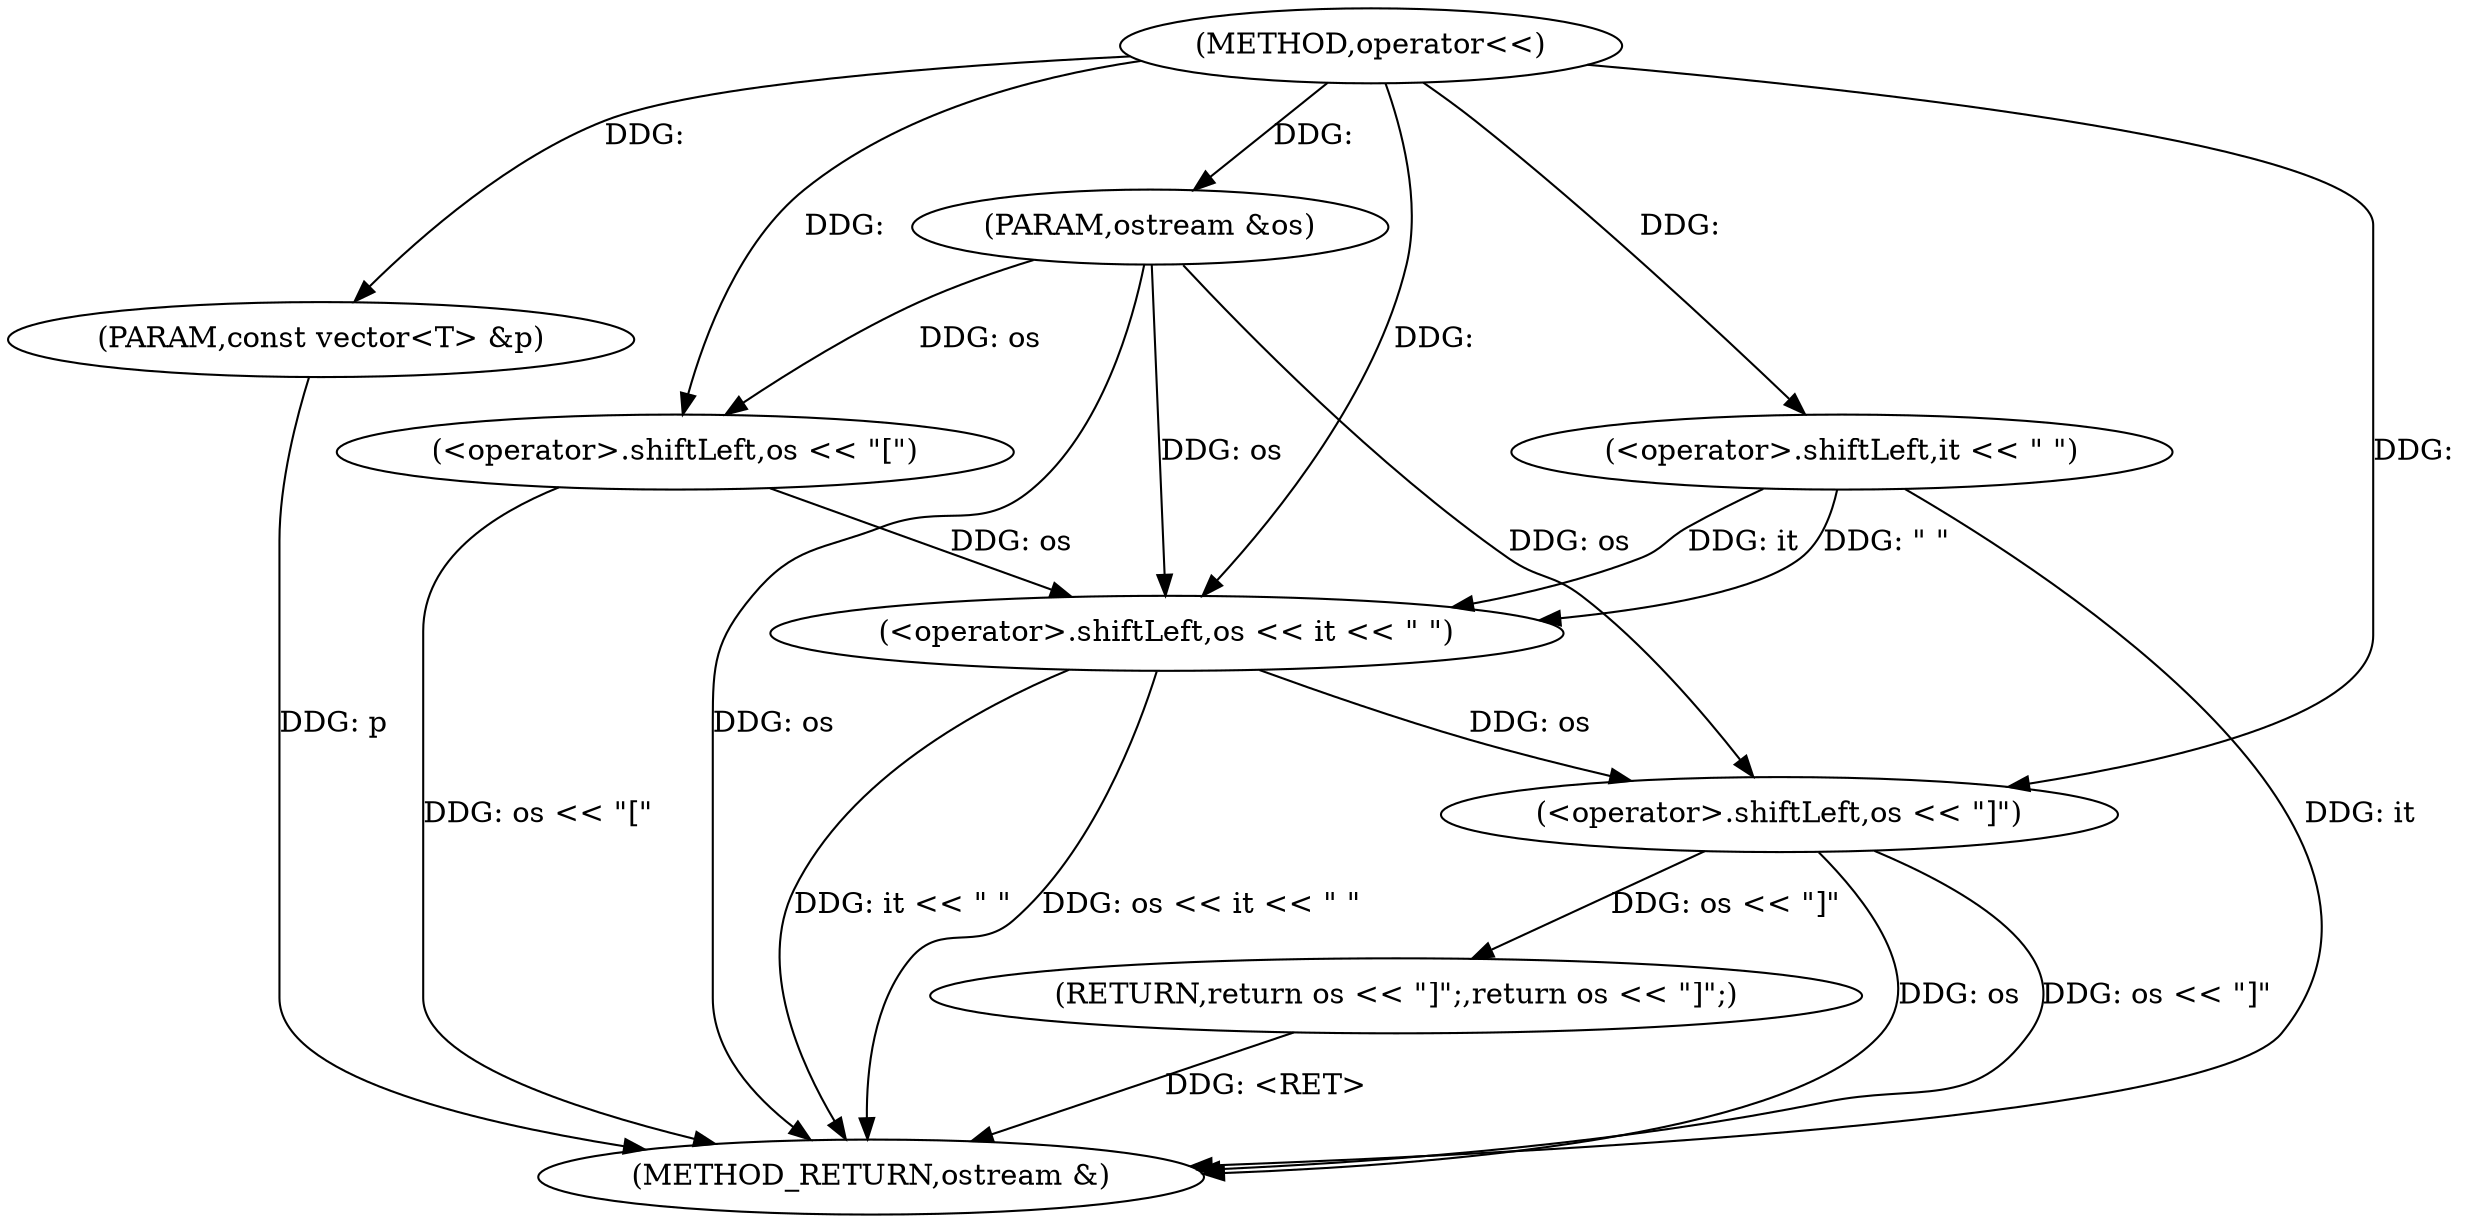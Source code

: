 digraph "operator<<" {  
"1000140" [label = "(METHOD,operator<<)" ]
"1000157" [label = "(METHOD_RETURN,ostream &)" ]
"1000141" [label = "(PARAM,ostream &os)" ]
"1000142" [label = "(PARAM,const vector<T> &p)" ]
"1000144" [label = "(<operator>.shiftLeft,os << \"[\")" ]
"1000148" [label = "(<operator>.shiftLeft,os << it << \" \")" ]
"1000153" [label = "(RETURN,return os << \"]\";,return os << \"]\";)" ]
"1000154" [label = "(<operator>.shiftLeft,os << \"]\")" ]
"1000150" [label = "(<operator>.shiftLeft,it << \" \")" ]
  "1000153" -> "1000157"  [ label = "DDG: <RET>"] 
  "1000141" -> "1000157"  [ label = "DDG: os"] 
  "1000142" -> "1000157"  [ label = "DDG: p"] 
  "1000144" -> "1000157"  [ label = "DDG: os << \"[\""] 
  "1000148" -> "1000157"  [ label = "DDG: it << \" \""] 
  "1000148" -> "1000157"  [ label = "DDG: os << it << \" \""] 
  "1000154" -> "1000157"  [ label = "DDG: os"] 
  "1000154" -> "1000157"  [ label = "DDG: os << \"]\""] 
  "1000150" -> "1000157"  [ label = "DDG: it"] 
  "1000140" -> "1000141"  [ label = "DDG: "] 
  "1000140" -> "1000142"  [ label = "DDG: "] 
  "1000154" -> "1000153"  [ label = "DDG: os << \"]\""] 
  "1000141" -> "1000144"  [ label = "DDG: os"] 
  "1000140" -> "1000144"  [ label = "DDG: "] 
  "1000144" -> "1000148"  [ label = "DDG: os"] 
  "1000141" -> "1000148"  [ label = "DDG: os"] 
  "1000140" -> "1000148"  [ label = "DDG: "] 
  "1000150" -> "1000148"  [ label = "DDG: it"] 
  "1000150" -> "1000148"  [ label = "DDG: \" \""] 
  "1000140" -> "1000150"  [ label = "DDG: "] 
  "1000148" -> "1000154"  [ label = "DDG: os"] 
  "1000141" -> "1000154"  [ label = "DDG: os"] 
  "1000140" -> "1000154"  [ label = "DDG: "] 
}
